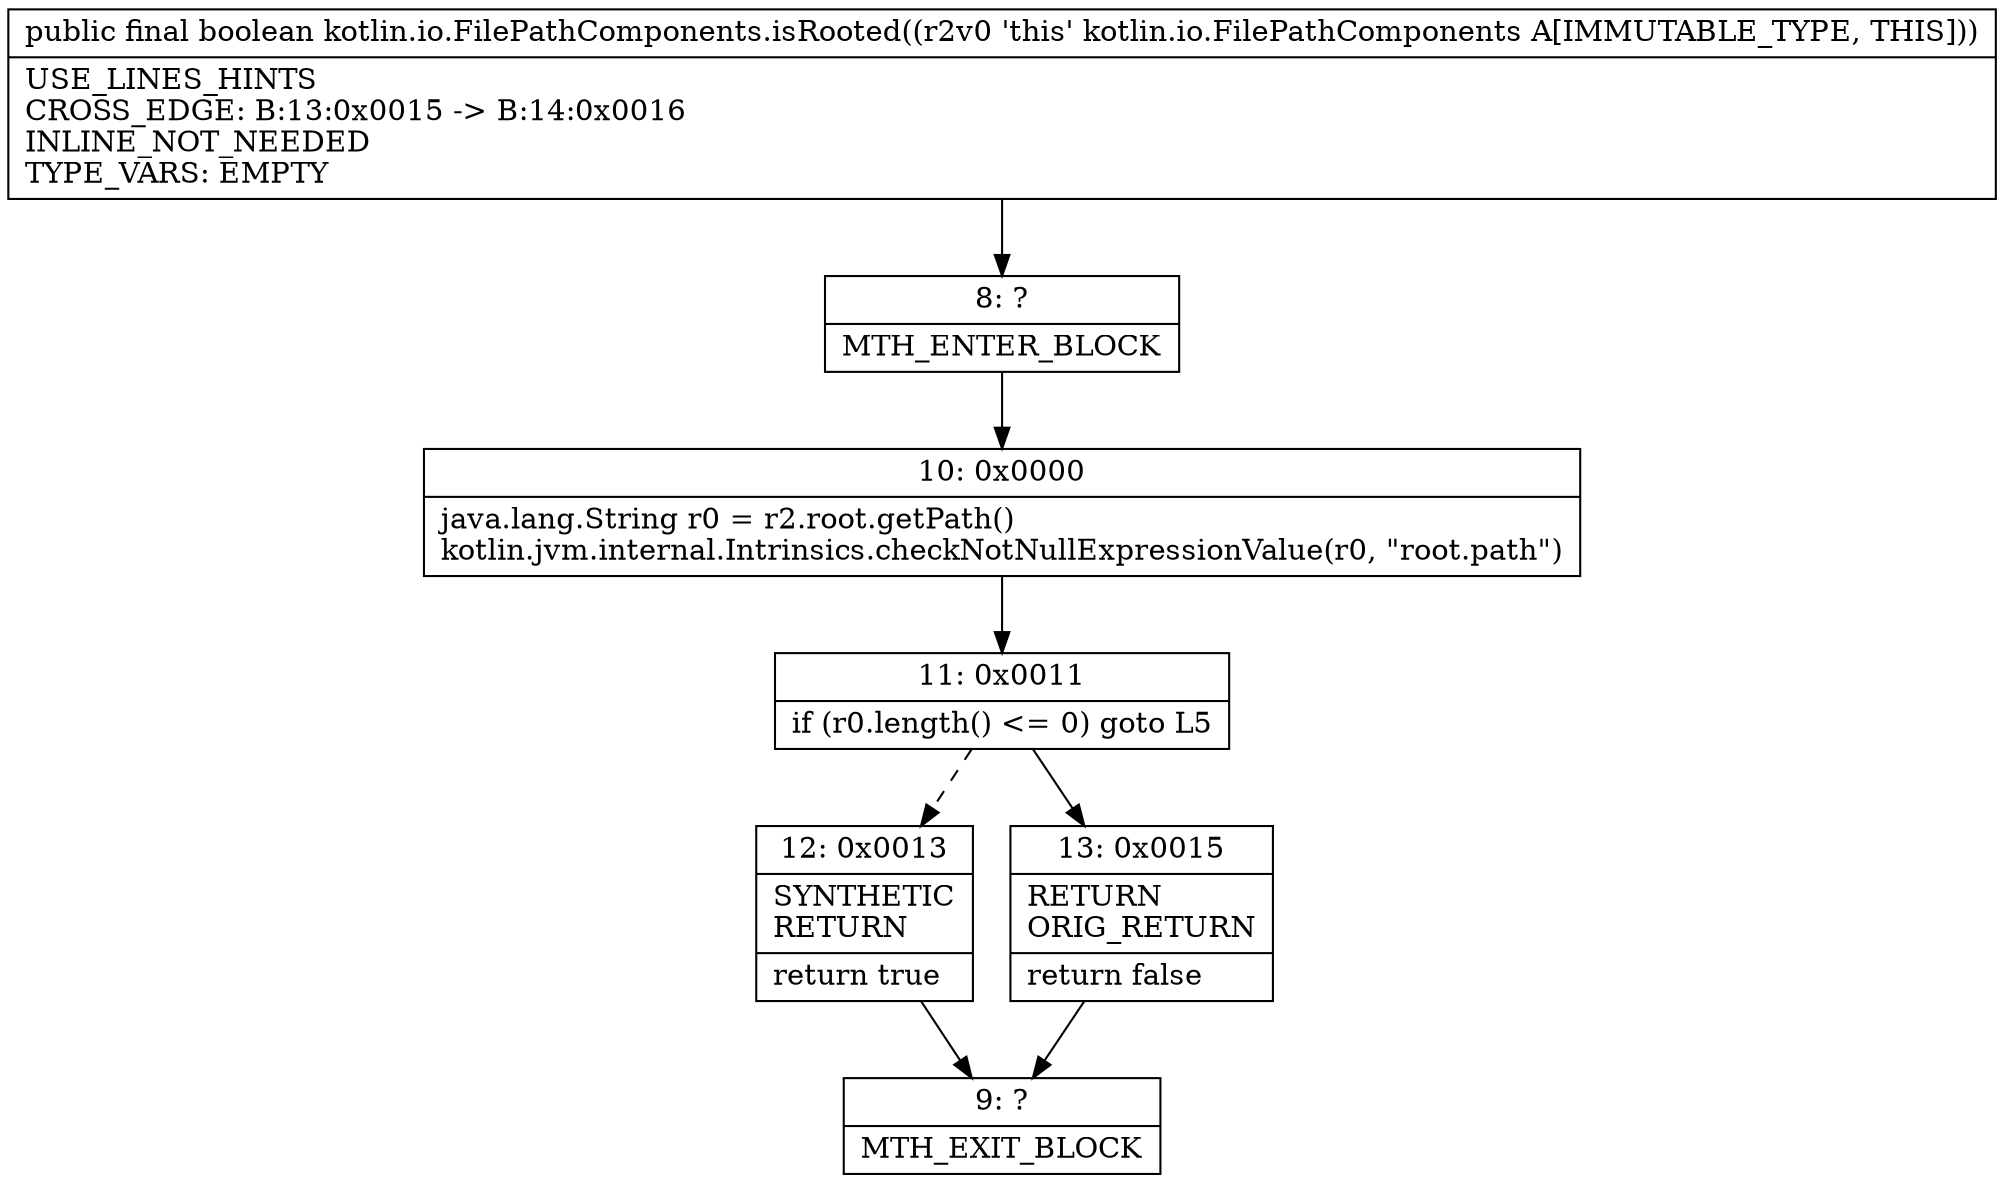 digraph "CFG forkotlin.io.FilePathComponents.isRooted()Z" {
Node_8 [shape=record,label="{8\:\ ?|MTH_ENTER_BLOCK\l}"];
Node_10 [shape=record,label="{10\:\ 0x0000|java.lang.String r0 = r2.root.getPath()\lkotlin.jvm.internal.Intrinsics.checkNotNullExpressionValue(r0, \"root.path\")\l}"];
Node_11 [shape=record,label="{11\:\ 0x0011|if (r0.length() \<= 0) goto L5\l}"];
Node_12 [shape=record,label="{12\:\ 0x0013|SYNTHETIC\lRETURN\l|return true\l}"];
Node_9 [shape=record,label="{9\:\ ?|MTH_EXIT_BLOCK\l}"];
Node_13 [shape=record,label="{13\:\ 0x0015|RETURN\lORIG_RETURN\l|return false\l}"];
MethodNode[shape=record,label="{public final boolean kotlin.io.FilePathComponents.isRooted((r2v0 'this' kotlin.io.FilePathComponents A[IMMUTABLE_TYPE, THIS]))  | USE_LINES_HINTS\lCROSS_EDGE: B:13:0x0015 \-\> B:14:0x0016\lINLINE_NOT_NEEDED\lTYPE_VARS: EMPTY\l}"];
MethodNode -> Node_8;Node_8 -> Node_10;
Node_10 -> Node_11;
Node_11 -> Node_12[style=dashed];
Node_11 -> Node_13;
Node_12 -> Node_9;
Node_13 -> Node_9;
}

